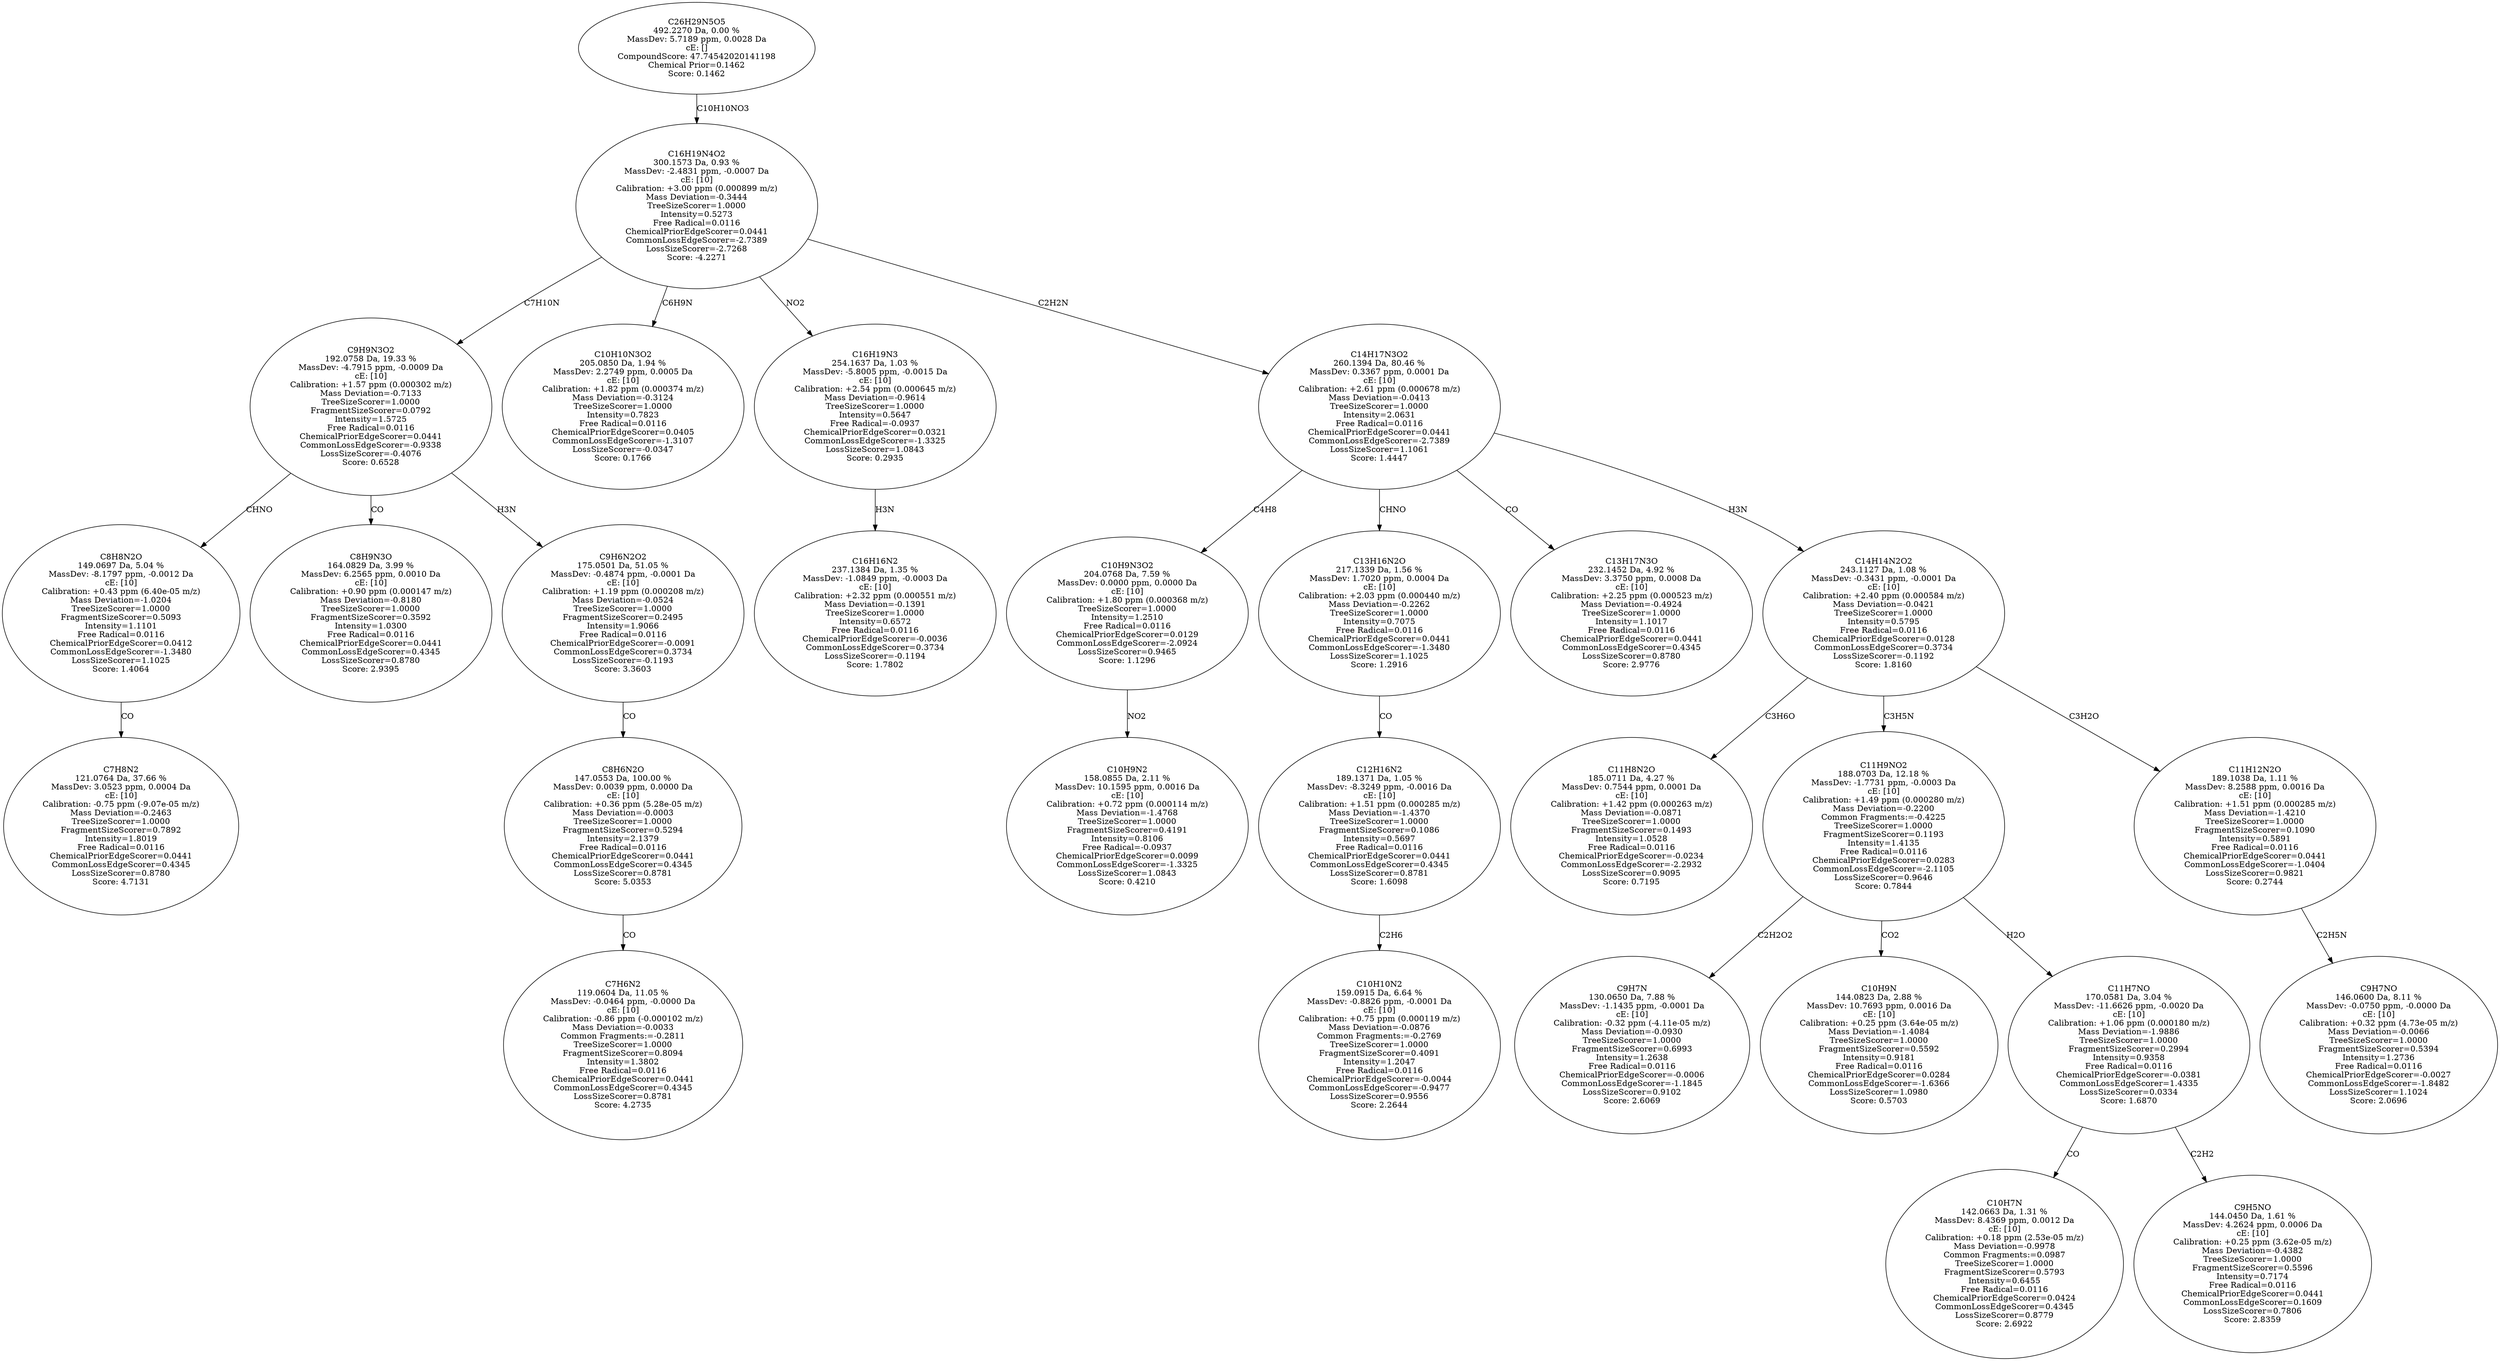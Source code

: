 strict digraph {
v1 [label="C7H8N2\n121.0764 Da, 37.66 %\nMassDev: 3.0523 ppm, 0.0004 Da\ncE: [10]\nCalibration: -0.75 ppm (-9.07e-05 m/z)\nMass Deviation=-0.2463\nTreeSizeScorer=1.0000\nFragmentSizeScorer=0.7892\nIntensity=1.8019\nFree Radical=0.0116\nChemicalPriorEdgeScorer=0.0441\nCommonLossEdgeScorer=0.4345\nLossSizeScorer=0.8780\nScore: 4.7131"];
v2 [label="C8H8N2O\n149.0697 Da, 5.04 %\nMassDev: -8.1797 ppm, -0.0012 Da\ncE: [10]\nCalibration: +0.43 ppm (6.40e-05 m/z)\nMass Deviation=-1.0204\nTreeSizeScorer=1.0000\nFragmentSizeScorer=0.5093\nIntensity=1.1101\nFree Radical=0.0116\nChemicalPriorEdgeScorer=0.0412\nCommonLossEdgeScorer=-1.3480\nLossSizeScorer=1.1025\nScore: 1.4064"];
v3 [label="C8H9N3O\n164.0829 Da, 3.99 %\nMassDev: 6.2565 ppm, 0.0010 Da\ncE: [10]\nCalibration: +0.90 ppm (0.000147 m/z)\nMass Deviation=-0.8180\nTreeSizeScorer=1.0000\nFragmentSizeScorer=0.3592\nIntensity=1.0300\nFree Radical=0.0116\nChemicalPriorEdgeScorer=0.0441\nCommonLossEdgeScorer=0.4345\nLossSizeScorer=0.8780\nScore: 2.9395"];
v4 [label="C7H6N2\n119.0604 Da, 11.05 %\nMassDev: -0.0464 ppm, -0.0000 Da\ncE: [10]\nCalibration: -0.86 ppm (-0.000102 m/z)\nMass Deviation=-0.0033\nCommon Fragments:=-0.2811\nTreeSizeScorer=1.0000\nFragmentSizeScorer=0.8094\nIntensity=1.3802\nFree Radical=0.0116\nChemicalPriorEdgeScorer=0.0441\nCommonLossEdgeScorer=0.4345\nLossSizeScorer=0.8781\nScore: 4.2735"];
v5 [label="C8H6N2O\n147.0553 Da, 100.00 %\nMassDev: 0.0039 ppm, 0.0000 Da\ncE: [10]\nCalibration: +0.36 ppm (5.28e-05 m/z)\nMass Deviation=-0.0003\nTreeSizeScorer=1.0000\nFragmentSizeScorer=0.5294\nIntensity=2.1379\nFree Radical=0.0116\nChemicalPriorEdgeScorer=0.0441\nCommonLossEdgeScorer=0.4345\nLossSizeScorer=0.8781\nScore: 5.0353"];
v6 [label="C9H6N2O2\n175.0501 Da, 51.05 %\nMassDev: -0.4874 ppm, -0.0001 Da\ncE: [10]\nCalibration: +1.19 ppm (0.000208 m/z)\nMass Deviation=-0.0524\nTreeSizeScorer=1.0000\nFragmentSizeScorer=0.2495\nIntensity=1.9066\nFree Radical=0.0116\nChemicalPriorEdgeScorer=-0.0091\nCommonLossEdgeScorer=0.3734\nLossSizeScorer=-0.1193\nScore: 3.3603"];
v7 [label="C9H9N3O2\n192.0758 Da, 19.33 %\nMassDev: -4.7915 ppm, -0.0009 Da\ncE: [10]\nCalibration: +1.57 ppm (0.000302 m/z)\nMass Deviation=-0.7133\nTreeSizeScorer=1.0000\nFragmentSizeScorer=0.0792\nIntensity=1.5725\nFree Radical=0.0116\nChemicalPriorEdgeScorer=0.0441\nCommonLossEdgeScorer=-0.9338\nLossSizeScorer=-0.4076\nScore: 0.6528"];
v8 [label="C10H10N3O2\n205.0850 Da, 1.94 %\nMassDev: 2.2749 ppm, 0.0005 Da\ncE: [10]\nCalibration: +1.82 ppm (0.000374 m/z)\nMass Deviation=-0.3124\nTreeSizeScorer=1.0000\nIntensity=0.7823\nFree Radical=0.0116\nChemicalPriorEdgeScorer=0.0405\nCommonLossEdgeScorer=-1.3107\nLossSizeScorer=-0.0347\nScore: 0.1766"];
v9 [label="C16H16N2\n237.1384 Da, 1.35 %\nMassDev: -1.0849 ppm, -0.0003 Da\ncE: [10]\nCalibration: +2.32 ppm (0.000551 m/z)\nMass Deviation=-0.1391\nTreeSizeScorer=1.0000\nIntensity=0.6572\nFree Radical=0.0116\nChemicalPriorEdgeScorer=-0.0036\nCommonLossEdgeScorer=0.3734\nLossSizeScorer=-0.1194\nScore: 1.7802"];
v10 [label="C16H19N3\n254.1637 Da, 1.03 %\nMassDev: -5.8005 ppm, -0.0015 Da\ncE: [10]\nCalibration: +2.54 ppm (0.000645 m/z)\nMass Deviation=-0.9614\nTreeSizeScorer=1.0000\nIntensity=0.5647\nFree Radical=-0.0937\nChemicalPriorEdgeScorer=0.0321\nCommonLossEdgeScorer=-1.3325\nLossSizeScorer=1.0843\nScore: 0.2935"];
v11 [label="C10H9N2\n158.0855 Da, 2.11 %\nMassDev: 10.1595 ppm, 0.0016 Da\ncE: [10]\nCalibration: +0.72 ppm (0.000114 m/z)\nMass Deviation=-1.4768\nTreeSizeScorer=1.0000\nFragmentSizeScorer=0.4191\nIntensity=0.8106\nFree Radical=-0.0937\nChemicalPriorEdgeScorer=0.0099\nCommonLossEdgeScorer=-1.3325\nLossSizeScorer=1.0843\nScore: 0.4210"];
v12 [label="C10H9N3O2\n204.0768 Da, 7.59 %\nMassDev: 0.0000 ppm, 0.0000 Da\ncE: [10]\nCalibration: +1.80 ppm (0.000368 m/z)\nTreeSizeScorer=1.0000\nIntensity=1.2510\nFree Radical=0.0116\nChemicalPriorEdgeScorer=0.0129\nCommonLossEdgeScorer=-2.0924\nLossSizeScorer=0.9465\nScore: 1.1296"];
v13 [label="C10H10N2\n159.0915 Da, 6.64 %\nMassDev: -0.8826 ppm, -0.0001 Da\ncE: [10]\nCalibration: +0.75 ppm (0.000119 m/z)\nMass Deviation=-0.0876\nCommon Fragments:=-0.2769\nTreeSizeScorer=1.0000\nFragmentSizeScorer=0.4091\nIntensity=1.2047\nFree Radical=0.0116\nChemicalPriorEdgeScorer=-0.0044\nCommonLossEdgeScorer=-0.9477\nLossSizeScorer=0.9556\nScore: 2.2644"];
v14 [label="C12H16N2\n189.1371 Da, 1.05 %\nMassDev: -8.3249 ppm, -0.0016 Da\ncE: [10]\nCalibration: +1.51 ppm (0.000285 m/z)\nMass Deviation=-1.4370\nTreeSizeScorer=1.0000\nFragmentSizeScorer=0.1086\nIntensity=0.5697\nFree Radical=0.0116\nChemicalPriorEdgeScorer=0.0441\nCommonLossEdgeScorer=0.4345\nLossSizeScorer=0.8781\nScore: 1.6098"];
v15 [label="C13H16N2O\n217.1339 Da, 1.56 %\nMassDev: 1.7020 ppm, 0.0004 Da\ncE: [10]\nCalibration: +2.03 ppm (0.000440 m/z)\nMass Deviation=-0.2262\nTreeSizeScorer=1.0000\nIntensity=0.7075\nFree Radical=0.0116\nChemicalPriorEdgeScorer=0.0441\nCommonLossEdgeScorer=-1.3480\nLossSizeScorer=1.1025\nScore: 1.2916"];
v16 [label="C13H17N3O\n232.1452 Da, 4.92 %\nMassDev: 3.3750 ppm, 0.0008 Da\ncE: [10]\nCalibration: +2.25 ppm (0.000523 m/z)\nMass Deviation=-0.4924\nTreeSizeScorer=1.0000\nIntensity=1.1017\nFree Radical=0.0116\nChemicalPriorEdgeScorer=0.0441\nCommonLossEdgeScorer=0.4345\nLossSizeScorer=0.8780\nScore: 2.9776"];
v17 [label="C11H8N2O\n185.0711 Da, 4.27 %\nMassDev: 0.7544 ppm, 0.0001 Da\ncE: [10]\nCalibration: +1.42 ppm (0.000263 m/z)\nMass Deviation=-0.0871\nTreeSizeScorer=1.0000\nFragmentSizeScorer=0.1493\nIntensity=1.0528\nFree Radical=0.0116\nChemicalPriorEdgeScorer=-0.0234\nCommonLossEdgeScorer=-2.2932\nLossSizeScorer=0.9095\nScore: 0.7195"];
v18 [label="C9H7N\n130.0650 Da, 7.88 %\nMassDev: -1.1435 ppm, -0.0001 Da\ncE: [10]\nCalibration: -0.32 ppm (-4.11e-05 m/z)\nMass Deviation=-0.0930\nTreeSizeScorer=1.0000\nFragmentSizeScorer=0.6993\nIntensity=1.2638\nFree Radical=0.0116\nChemicalPriorEdgeScorer=-0.0006\nCommonLossEdgeScorer=-1.1845\nLossSizeScorer=0.9102\nScore: 2.6069"];
v19 [label="C10H9N\n144.0823 Da, 2.88 %\nMassDev: 10.7693 ppm, 0.0016 Da\ncE: [10]\nCalibration: +0.25 ppm (3.64e-05 m/z)\nMass Deviation=-1.4084\nTreeSizeScorer=1.0000\nFragmentSizeScorer=0.5592\nIntensity=0.9181\nFree Radical=0.0116\nChemicalPriorEdgeScorer=0.0284\nCommonLossEdgeScorer=-1.6366\nLossSizeScorer=1.0980\nScore: 0.5703"];
v20 [label="C10H7N\n142.0663 Da, 1.31 %\nMassDev: 8.4369 ppm, 0.0012 Da\ncE: [10]\nCalibration: +0.18 ppm (2.53e-05 m/z)\nMass Deviation=-0.9978\nCommon Fragments:=0.0987\nTreeSizeScorer=1.0000\nFragmentSizeScorer=0.5793\nIntensity=0.6455\nFree Radical=0.0116\nChemicalPriorEdgeScorer=0.0424\nCommonLossEdgeScorer=0.4345\nLossSizeScorer=0.8779\nScore: 2.6922"];
v21 [label="C9H5NO\n144.0450 Da, 1.61 %\nMassDev: 4.2624 ppm, 0.0006 Da\ncE: [10]\nCalibration: +0.25 ppm (3.62e-05 m/z)\nMass Deviation=-0.4382\nTreeSizeScorer=1.0000\nFragmentSizeScorer=0.5596\nIntensity=0.7174\nFree Radical=0.0116\nChemicalPriorEdgeScorer=0.0441\nCommonLossEdgeScorer=0.1609\nLossSizeScorer=0.7806\nScore: 2.8359"];
v22 [label="C11H7NO\n170.0581 Da, 3.04 %\nMassDev: -11.6626 ppm, -0.0020 Da\ncE: [10]\nCalibration: +1.06 ppm (0.000180 m/z)\nMass Deviation=-1.9886\nTreeSizeScorer=1.0000\nFragmentSizeScorer=0.2994\nIntensity=0.9358\nFree Radical=0.0116\nChemicalPriorEdgeScorer=-0.0381\nCommonLossEdgeScorer=1.4335\nLossSizeScorer=0.0334\nScore: 1.6870"];
v23 [label="C11H9NO2\n188.0703 Da, 12.18 %\nMassDev: -1.7731 ppm, -0.0003 Da\ncE: [10]\nCalibration: +1.49 ppm (0.000280 m/z)\nMass Deviation=-0.2200\nCommon Fragments:=-0.4225\nTreeSizeScorer=1.0000\nFragmentSizeScorer=0.1193\nIntensity=1.4135\nFree Radical=0.0116\nChemicalPriorEdgeScorer=0.0283\nCommonLossEdgeScorer=-2.1105\nLossSizeScorer=0.9646\nScore: 0.7844"];
v24 [label="C9H7NO\n146.0600 Da, 8.11 %\nMassDev: -0.0750 ppm, -0.0000 Da\ncE: [10]\nCalibration: +0.32 ppm (4.73e-05 m/z)\nMass Deviation=-0.0066\nTreeSizeScorer=1.0000\nFragmentSizeScorer=0.5394\nIntensity=1.2736\nFree Radical=0.0116\nChemicalPriorEdgeScorer=-0.0027\nCommonLossEdgeScorer=-1.8482\nLossSizeScorer=1.1024\nScore: 2.0696"];
v25 [label="C11H12N2O\n189.1038 Da, 1.11 %\nMassDev: 8.2588 ppm, 0.0016 Da\ncE: [10]\nCalibration: +1.51 ppm (0.000285 m/z)\nMass Deviation=-1.4210\nTreeSizeScorer=1.0000\nFragmentSizeScorer=0.1090\nIntensity=0.5891\nFree Radical=0.0116\nChemicalPriorEdgeScorer=0.0441\nCommonLossEdgeScorer=-1.0404\nLossSizeScorer=0.9821\nScore: 0.2744"];
v26 [label="C14H14N2O2\n243.1127 Da, 1.08 %\nMassDev: -0.3431 ppm, -0.0001 Da\ncE: [10]\nCalibration: +2.40 ppm (0.000584 m/z)\nMass Deviation=-0.0421\nTreeSizeScorer=1.0000\nIntensity=0.5795\nFree Radical=0.0116\nChemicalPriorEdgeScorer=0.0128\nCommonLossEdgeScorer=0.3734\nLossSizeScorer=-0.1192\nScore: 1.8160"];
v27 [label="C14H17N3O2\n260.1394 Da, 80.46 %\nMassDev: 0.3367 ppm, 0.0001 Da\ncE: [10]\nCalibration: +2.61 ppm (0.000678 m/z)\nMass Deviation=-0.0413\nTreeSizeScorer=1.0000\nIntensity=2.0631\nFree Radical=0.0116\nChemicalPriorEdgeScorer=0.0441\nCommonLossEdgeScorer=-2.7389\nLossSizeScorer=1.1061\nScore: 1.4447"];
v28 [label="C16H19N4O2\n300.1573 Da, 0.93 %\nMassDev: -2.4831 ppm, -0.0007 Da\ncE: [10]\nCalibration: +3.00 ppm (0.000899 m/z)\nMass Deviation=-0.3444\nTreeSizeScorer=1.0000\nIntensity=0.5273\nFree Radical=0.0116\nChemicalPriorEdgeScorer=0.0441\nCommonLossEdgeScorer=-2.7389\nLossSizeScorer=-2.7268\nScore: -4.2271"];
v29 [label="C26H29N5O5\n492.2270 Da, 0.00 %\nMassDev: 5.7189 ppm, 0.0028 Da\ncE: []\nCompoundScore: 47.74542020141198\nChemical Prior=0.1462\nScore: 0.1462"];
v2 -> v1 [label="CO"];
v7 -> v2 [label="CHNO"];
v7 -> v3 [label="CO"];
v5 -> v4 [label="CO"];
v6 -> v5 [label="CO"];
v7 -> v6 [label="H3N"];
v28 -> v7 [label="C7H10N"];
v28 -> v8 [label="C6H9N"];
v10 -> v9 [label="H3N"];
v28 -> v10 [label="NO2"];
v12 -> v11 [label="NO2"];
v27 -> v12 [label="C4H8"];
v14 -> v13 [label="C2H6"];
v15 -> v14 [label="CO"];
v27 -> v15 [label="CHNO"];
v27 -> v16 [label="CO"];
v26 -> v17 [label="C3H6O"];
v23 -> v18 [label="C2H2O2"];
v23 -> v19 [label="CO2"];
v22 -> v20 [label="CO"];
v22 -> v21 [label="C2H2"];
v23 -> v22 [label="H2O"];
v26 -> v23 [label="C3H5N"];
v25 -> v24 [label="C2H5N"];
v26 -> v25 [label="C3H2O"];
v27 -> v26 [label="H3N"];
v28 -> v27 [label="C2H2N"];
v29 -> v28 [label="C10H10NO3"];
}